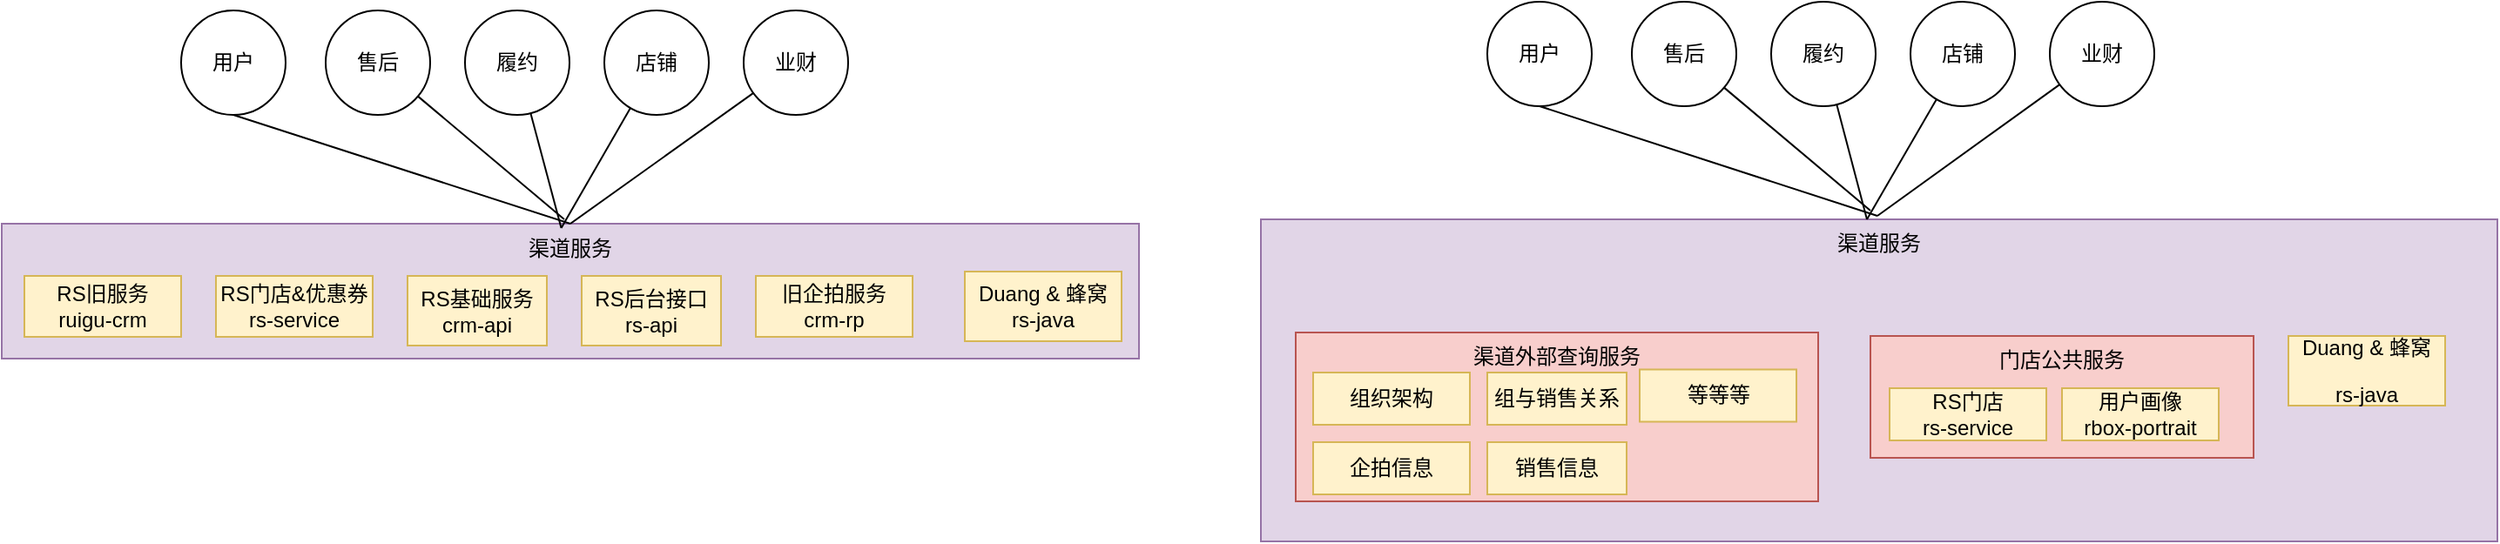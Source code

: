 <mxfile version="27.0.9">
  <diagram name="第 1 页" id="OwCT-_T3C1dJWBLOQdEe">
    <mxGraphModel dx="1815" dy="1154" grid="1" gridSize="10" guides="1" tooltips="1" connect="1" arrows="1" fold="1" page="1" pageScale="1" pageWidth="827" pageHeight="1169" math="0" shadow="0">
      <root>
        <mxCell id="0" />
        <mxCell id="1" parent="0" />
        <mxCell id="LkiMEmtgf_W3G0hWNR_P-18" value="渠道服务" style="rounded=0;whiteSpace=wrap;html=1;fillColor=#e1d5e7;strokeColor=#9673a6;fontFamily=Helvetica;labelBackgroundColor=none;fontSize=12;verticalAlign=top;" vertex="1" parent="1">
          <mxGeometry x="830" y="320" width="710" height="185" as="geometry" />
        </mxCell>
        <mxCell id="LkiMEmtgf_W3G0hWNR_P-15" value="渠道服务" style="rounded=0;whiteSpace=wrap;html=1;fillColor=#e1d5e7;strokeColor=#9673a6;fontFamily=Helvetica;labelBackgroundColor=none;fontSize=12;verticalAlign=top;" vertex="1" parent="1">
          <mxGeometry x="107" y="322.5" width="653" height="77.5" as="geometry" />
        </mxCell>
        <mxCell id="LkiMEmtgf_W3G0hWNR_P-1" value="&lt;div&gt;RS门店&amp;amp;优惠券&lt;/div&gt;rs-service" style="rounded=0;whiteSpace=wrap;html=1;fillColor=#fff2cc;strokeColor=#d6b656;fontFamily=Helvetica;labelBackgroundColor=none;fontSize=12;" vertex="1" parent="1">
          <mxGeometry x="230" y="352.5" width="90" height="35" as="geometry" />
        </mxCell>
        <mxCell id="LkiMEmtgf_W3G0hWNR_P-2" value="&lt;div&gt;RS旧服务&lt;/div&gt;ruigu-crm" style="rounded=0;whiteSpace=wrap;html=1;fillColor=#fff2cc;strokeColor=#d6b656;fontFamily=Helvetica;labelBackgroundColor=none;fontSize=12;" vertex="1" parent="1">
          <mxGeometry x="120" y="352.5" width="90" height="35" as="geometry" />
        </mxCell>
        <mxCell id="LkiMEmtgf_W3G0hWNR_P-3" value="&lt;div&gt;旧企拍服务&lt;/div&gt;crm-rp" style="rounded=0;whiteSpace=wrap;html=1;fillColor=#fff2cc;strokeColor=#d6b656;fontFamily=Helvetica;labelBackgroundColor=none;fontSize=12;" vertex="1" parent="1">
          <mxGeometry x="540" y="352.5" width="90" height="35" as="geometry" />
        </mxCell>
        <mxCell id="LkiMEmtgf_W3G0hWNR_P-4" value="&lt;div&gt;RS基础服务&lt;/div&gt;crm-api" style="rounded=0;whiteSpace=wrap;html=1;fillColor=#fff2cc;strokeColor=#d6b656;fontFamily=Helvetica;labelBackgroundColor=none;fontSize=12;" vertex="1" parent="1">
          <mxGeometry x="340" y="352.5" width="80" height="40" as="geometry" />
        </mxCell>
        <mxCell id="LkiMEmtgf_W3G0hWNR_P-5" value="&lt;p&gt;Duang &amp;amp; 蜂窝&lt;span style=&quot;background-color: transparent; color: light-dark(rgb(0, 0, 0), rgb(255, 255, 255));&quot;&gt;rs-java&lt;/span&gt;&lt;/p&gt;" style="rounded=0;whiteSpace=wrap;html=1;fillColor=#fff2cc;strokeColor=#d6b656;align=center;verticalAlign=middle;fontFamily=Helvetica;fontSize=12;fontColor=default;labelBackgroundColor=none;" vertex="1" parent="1">
          <mxGeometry x="660" y="350" width="90" height="40" as="geometry" />
        </mxCell>
        <mxCell id="LkiMEmtgf_W3G0hWNR_P-12" value="&lt;p&gt;Duang &amp;amp; 蜂窝&lt;/p&gt;&lt;p&gt;&lt;span style=&quot;background-color: transparent; color: light-dark(rgb(0, 0, 0), rgb(255, 255, 255));&quot;&gt;rs-java&lt;/span&gt;&lt;/p&gt;" style="rounded=0;whiteSpace=wrap;html=1;fillColor=#fff2cc;strokeColor=#d6b656;align=center;verticalAlign=middle;fontFamily=Helvetica;fontSize=12;fontColor=default;labelBackgroundColor=none;" vertex="1" parent="1">
          <mxGeometry x="1420" y="387" width="90" height="40" as="geometry" />
        </mxCell>
        <mxCell id="LkiMEmtgf_W3G0hWNR_P-13" value="&lt;div&gt;RS后台接口&lt;/div&gt;rs-api" style="rounded=0;whiteSpace=wrap;html=1;fillColor=#fff2cc;strokeColor=#d6b656;fontFamily=Helvetica;labelBackgroundColor=none;fontSize=12;" vertex="1" parent="1">
          <mxGeometry x="440" y="352.5" width="80" height="40" as="geometry" />
        </mxCell>
        <mxCell id="LkiMEmtgf_W3G0hWNR_P-58" value="" style="group" vertex="1" connectable="0" parent="1">
          <mxGeometry x="850" y="385" width="300" height="97" as="geometry" />
        </mxCell>
        <mxCell id="nSBeGys0wyZdENIuT4dJ-60" value="渠道外部查询服务" style="rounded=0;whiteSpace=wrap;html=1;fillColor=#f8cecc;strokeColor=#b85450;fontFamily=Helvetica;labelBackgroundColor=none;fontSize=12;verticalAlign=top;" parent="LkiMEmtgf_W3G0hWNR_P-58" vertex="1">
          <mxGeometry width="300" height="97" as="geometry" />
        </mxCell>
        <mxCell id="nSBeGys0wyZdENIuT4dJ-64" value="" style="group" parent="LkiMEmtgf_W3G0hWNR_P-58" vertex="1" connectable="0">
          <mxGeometry x="10" y="23" width="180" height="30" as="geometry" />
        </mxCell>
        <mxCell id="nSBeGys0wyZdENIuT4dJ-65" value="&lt;p&gt;组与销售关系&lt;/p&gt;" style="rounded=0;whiteSpace=wrap;html=1;fillColor=#fff2cc;strokeColor=#d6b656;align=center;verticalAlign=middle;fontFamily=Helvetica;fontSize=12;fontColor=default;labelBackgroundColor=none;" parent="nSBeGys0wyZdENIuT4dJ-64" vertex="1">
          <mxGeometry x="100" width="80" height="30" as="geometry" />
        </mxCell>
        <mxCell id="nSBeGys0wyZdENIuT4dJ-66" value="组织架构" style="rounded=0;whiteSpace=wrap;html=1;fillColor=#fff2cc;strokeColor=#d6b656;fontFamily=Helvetica;labelBackgroundColor=none;fontSize=12;" parent="nSBeGys0wyZdENIuT4dJ-64" vertex="1">
          <mxGeometry width="90" height="30" as="geometry" />
        </mxCell>
        <mxCell id="nSBeGys0wyZdENIuT4dJ-67" value="" style="group" parent="LkiMEmtgf_W3G0hWNR_P-58" vertex="1" connectable="0">
          <mxGeometry x="10" y="63" width="180" height="30" as="geometry" />
        </mxCell>
        <mxCell id="nSBeGys0wyZdENIuT4dJ-68" value="&lt;p&gt;销售信息&lt;/p&gt;" style="rounded=0;whiteSpace=wrap;html=1;fillColor=#fff2cc;strokeColor=#d6b656;align=center;verticalAlign=middle;fontFamily=Helvetica;fontSize=12;fontColor=default;labelBackgroundColor=none;" parent="nSBeGys0wyZdENIuT4dJ-67" vertex="1">
          <mxGeometry x="100" width="80" height="30" as="geometry" />
        </mxCell>
        <mxCell id="nSBeGys0wyZdENIuT4dJ-69" value="企拍信息" style="rounded=0;whiteSpace=wrap;html=1;fillColor=#fff2cc;strokeColor=#d6b656;fontFamily=Helvetica;labelBackgroundColor=none;fontSize=12;" parent="nSBeGys0wyZdENIuT4dJ-67" vertex="1">
          <mxGeometry width="90" height="30" as="geometry" />
        </mxCell>
        <mxCell id="nSBeGys0wyZdENIuT4dJ-70" value="等等等" style="rounded=0;whiteSpace=wrap;html=1;fillColor=#fff2cc;strokeColor=#d6b656;fontFamily=Helvetica;labelBackgroundColor=none;fontSize=12;" parent="LkiMEmtgf_W3G0hWNR_P-58" vertex="1">
          <mxGeometry x="197.5" y="21.25" width="90" height="30" as="geometry" />
        </mxCell>
        <mxCell id="LkiMEmtgf_W3G0hWNR_P-59" value="" style="group" vertex="1" connectable="0" parent="1">
          <mxGeometry x="1180" y="387" width="220" height="70" as="geometry" />
        </mxCell>
        <mxCell id="LkiMEmtgf_W3G0hWNR_P-7" value="门店公共服务" style="rounded=0;whiteSpace=wrap;html=1;fillColor=#f8cecc;strokeColor=#b85450;fontFamily=Helvetica;labelBackgroundColor=none;fontSize=12;verticalAlign=top;container=0;" vertex="1" parent="LkiMEmtgf_W3G0hWNR_P-59">
          <mxGeometry width="220" height="70" as="geometry" />
        </mxCell>
        <mxCell id="LkiMEmtgf_W3G0hWNR_P-10" value="&lt;div&gt;RS门店&lt;/div&gt;rs-service" style="rounded=0;whiteSpace=wrap;html=1;fillColor=#fff2cc;strokeColor=#d6b656;fontFamily=Helvetica;labelBackgroundColor=none;fontSize=12;container=0;" vertex="1" parent="LkiMEmtgf_W3G0hWNR_P-59">
          <mxGeometry x="11" y="29.995" width="90" height="30" as="geometry" />
        </mxCell>
        <mxCell id="LkiMEmtgf_W3G0hWNR_P-9" value="&lt;p&gt;&lt;span&gt;&lt;span&gt;用户画像&lt;br&gt;&lt;/span&gt;&lt;/span&gt;&lt;span&gt;rbox-portrait&lt;/span&gt;&lt;span&gt;&lt;/span&gt;&lt;/p&gt;" style="rounded=0;whiteSpace=wrap;html=1;fillColor=#fff2cc;strokeColor=#d6b656;align=center;verticalAlign=middle;fontFamily=Helvetica;fontSize=12;fontColor=default;labelBackgroundColor=none;container=0;" vertex="1" parent="LkiMEmtgf_W3G0hWNR_P-59">
          <mxGeometry x="110" y="29.995" width="90" height="30" as="geometry" />
        </mxCell>
        <mxCell id="LkiMEmtgf_W3G0hWNR_P-67" style="rounded=0;orthogonalLoop=1;jettySize=auto;html=1;exitX=0.5;exitY=1;exitDx=0;exitDy=0;entryX=0.5;entryY=0;entryDx=0;entryDy=0;endArrow=none;startFill=0;" edge="1" parent="1" source="LkiMEmtgf_W3G0hWNR_P-60" target="LkiMEmtgf_W3G0hWNR_P-15">
          <mxGeometry relative="1" as="geometry" />
        </mxCell>
        <mxCell id="LkiMEmtgf_W3G0hWNR_P-60" value="用户" style="ellipse;whiteSpace=wrap;html=1;aspect=fixed;" vertex="1" parent="1">
          <mxGeometry x="210" y="200" width="60" height="60" as="geometry" />
        </mxCell>
        <mxCell id="LkiMEmtgf_W3G0hWNR_P-70" style="rounded=0;orthogonalLoop=1;jettySize=auto;html=1;endArrow=none;startFill=0;" edge="1" parent="1" source="LkiMEmtgf_W3G0hWNR_P-62">
          <mxGeometry relative="1" as="geometry">
            <mxPoint x="430" y="320" as="targetPoint" />
          </mxGeometry>
        </mxCell>
        <mxCell id="LkiMEmtgf_W3G0hWNR_P-62" value="售后" style="ellipse;whiteSpace=wrap;html=1;aspect=fixed;" vertex="1" parent="1">
          <mxGeometry x="293" y="200" width="60" height="60" as="geometry" />
        </mxCell>
        <mxCell id="LkiMEmtgf_W3G0hWNR_P-63" value="履约" style="ellipse;whiteSpace=wrap;html=1;aspect=fixed;" vertex="1" parent="1">
          <mxGeometry x="373" y="200" width="60" height="60" as="geometry" />
        </mxCell>
        <mxCell id="LkiMEmtgf_W3G0hWNR_P-72" style="rounded=0;orthogonalLoop=1;jettySize=auto;html=1;entryX=0.492;entryY=0.032;entryDx=0;entryDy=0;endArrow=none;startFill=0;entryPerimeter=0;" edge="1" parent="1" source="LkiMEmtgf_W3G0hWNR_P-64" target="LkiMEmtgf_W3G0hWNR_P-15">
          <mxGeometry relative="1" as="geometry" />
        </mxCell>
        <mxCell id="LkiMEmtgf_W3G0hWNR_P-64" value="店铺" style="ellipse;whiteSpace=wrap;html=1;aspect=fixed;" vertex="1" parent="1">
          <mxGeometry x="453" y="200" width="60" height="60" as="geometry" />
        </mxCell>
        <mxCell id="LkiMEmtgf_W3G0hWNR_P-73" style="rounded=0;orthogonalLoop=1;jettySize=auto;html=1;endArrow=none;startFill=0;entryX=0.5;entryY=0;entryDx=0;entryDy=0;" edge="1" parent="1" source="LkiMEmtgf_W3G0hWNR_P-65" target="LkiMEmtgf_W3G0hWNR_P-15">
          <mxGeometry relative="1" as="geometry" />
        </mxCell>
        <mxCell id="LkiMEmtgf_W3G0hWNR_P-65" value="业财" style="ellipse;whiteSpace=wrap;html=1;aspect=fixed;" vertex="1" parent="1">
          <mxGeometry x="533" y="200" width="60" height="60" as="geometry" />
        </mxCell>
        <mxCell id="LkiMEmtgf_W3G0hWNR_P-74" style="rounded=0;orthogonalLoop=1;jettySize=auto;html=1;entryX=0.492;entryY=0.032;entryDx=0;entryDy=0;entryPerimeter=0;endArrow=none;startFill=0;" edge="1" parent="1" source="LkiMEmtgf_W3G0hWNR_P-63" target="LkiMEmtgf_W3G0hWNR_P-15">
          <mxGeometry relative="1" as="geometry" />
        </mxCell>
        <mxCell id="LkiMEmtgf_W3G0hWNR_P-80" style="rounded=0;orthogonalLoop=1;jettySize=auto;html=1;exitX=0.5;exitY=1;exitDx=0;exitDy=0;entryX=0.5;entryY=0;entryDx=0;entryDy=0;endArrow=none;startFill=0;" edge="1" parent="1" source="LkiMEmtgf_W3G0hWNR_P-81">
          <mxGeometry relative="1" as="geometry">
            <mxPoint x="1184" y="318" as="targetPoint" />
          </mxGeometry>
        </mxCell>
        <mxCell id="LkiMEmtgf_W3G0hWNR_P-81" value="用户" style="ellipse;whiteSpace=wrap;html=1;aspect=fixed;" vertex="1" parent="1">
          <mxGeometry x="960" y="195" width="60" height="60" as="geometry" />
        </mxCell>
        <mxCell id="LkiMEmtgf_W3G0hWNR_P-82" style="rounded=0;orthogonalLoop=1;jettySize=auto;html=1;endArrow=none;startFill=0;" edge="1" parent="1" source="LkiMEmtgf_W3G0hWNR_P-83">
          <mxGeometry relative="1" as="geometry">
            <mxPoint x="1180" y="315" as="targetPoint" />
          </mxGeometry>
        </mxCell>
        <mxCell id="LkiMEmtgf_W3G0hWNR_P-83" value="售后" style="ellipse;whiteSpace=wrap;html=1;aspect=fixed;" vertex="1" parent="1">
          <mxGeometry x="1043" y="195" width="60" height="60" as="geometry" />
        </mxCell>
        <mxCell id="LkiMEmtgf_W3G0hWNR_P-84" value="履约" style="ellipse;whiteSpace=wrap;html=1;aspect=fixed;" vertex="1" parent="1">
          <mxGeometry x="1123" y="195" width="60" height="60" as="geometry" />
        </mxCell>
        <mxCell id="LkiMEmtgf_W3G0hWNR_P-85" style="rounded=0;orthogonalLoop=1;jettySize=auto;html=1;entryX=0.492;entryY=0.032;entryDx=0;entryDy=0;endArrow=none;startFill=0;entryPerimeter=0;" edge="1" parent="1" source="LkiMEmtgf_W3G0hWNR_P-86">
          <mxGeometry relative="1" as="geometry">
            <mxPoint x="1178" y="320" as="targetPoint" />
          </mxGeometry>
        </mxCell>
        <mxCell id="LkiMEmtgf_W3G0hWNR_P-86" value="店铺" style="ellipse;whiteSpace=wrap;html=1;aspect=fixed;" vertex="1" parent="1">
          <mxGeometry x="1203" y="195" width="60" height="60" as="geometry" />
        </mxCell>
        <mxCell id="LkiMEmtgf_W3G0hWNR_P-87" style="rounded=0;orthogonalLoop=1;jettySize=auto;html=1;endArrow=none;startFill=0;entryX=0.5;entryY=0;entryDx=0;entryDy=0;" edge="1" parent="1" source="LkiMEmtgf_W3G0hWNR_P-88">
          <mxGeometry relative="1" as="geometry">
            <mxPoint x="1184" y="318" as="targetPoint" />
          </mxGeometry>
        </mxCell>
        <mxCell id="LkiMEmtgf_W3G0hWNR_P-88" value="业财" style="ellipse;whiteSpace=wrap;html=1;aspect=fixed;" vertex="1" parent="1">
          <mxGeometry x="1283" y="195" width="60" height="60" as="geometry" />
        </mxCell>
        <mxCell id="LkiMEmtgf_W3G0hWNR_P-89" style="rounded=0;orthogonalLoop=1;jettySize=auto;html=1;entryX=0.492;entryY=0.032;entryDx=0;entryDy=0;entryPerimeter=0;endArrow=none;startFill=0;" edge="1" parent="1" source="LkiMEmtgf_W3G0hWNR_P-84">
          <mxGeometry relative="1" as="geometry">
            <mxPoint x="1178" y="320" as="targetPoint" />
          </mxGeometry>
        </mxCell>
      </root>
    </mxGraphModel>
  </diagram>
</mxfile>

